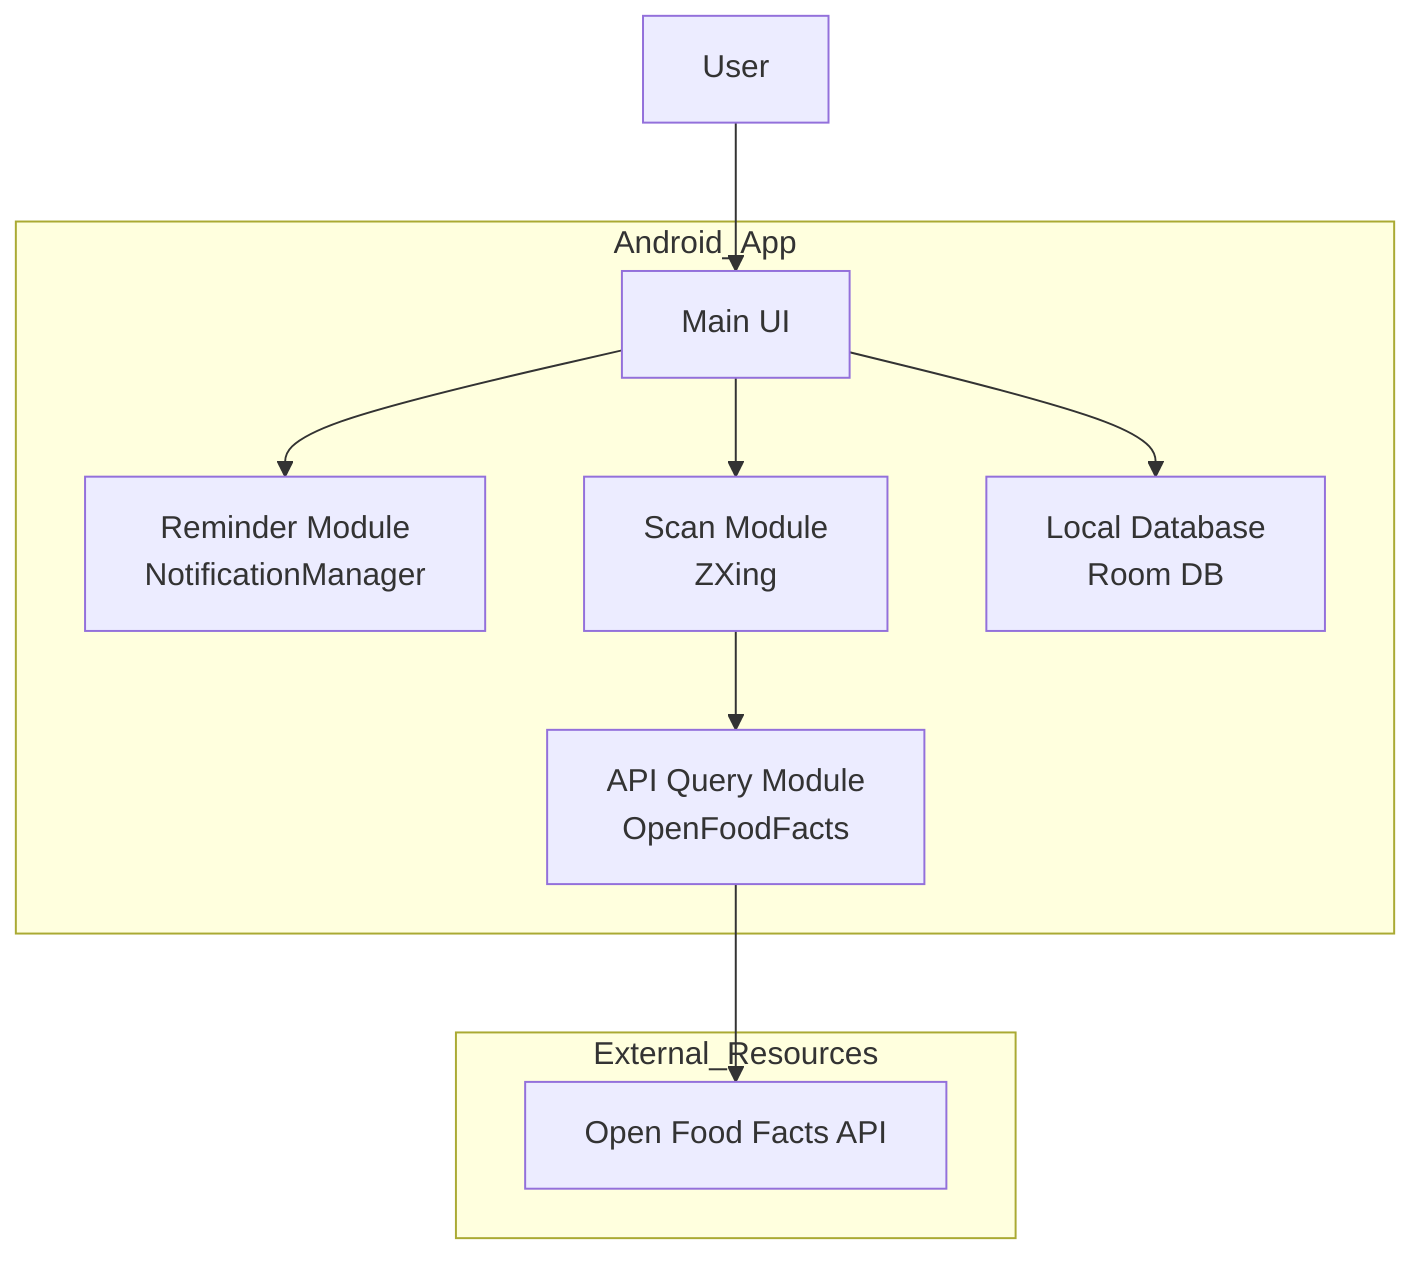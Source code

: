 graph TD
  user[User]

  subgraph Android_App
    mainUI[Main UI]
    reminder[Reminder Module\nNotificationManager]
    scan[Scan Module\nZXing]
    db[Local Database\nRoom DB]
    apiModule[API Query Module\nOpenFoodFacts]
  end

  subgraph External_Resources
    OFF[Open Food Facts API]
  end

  user --> mainUI
  mainUI --> reminder
  mainUI --> scan
  mainUI --> db
  scan --> apiModule
  apiModule --> OFF